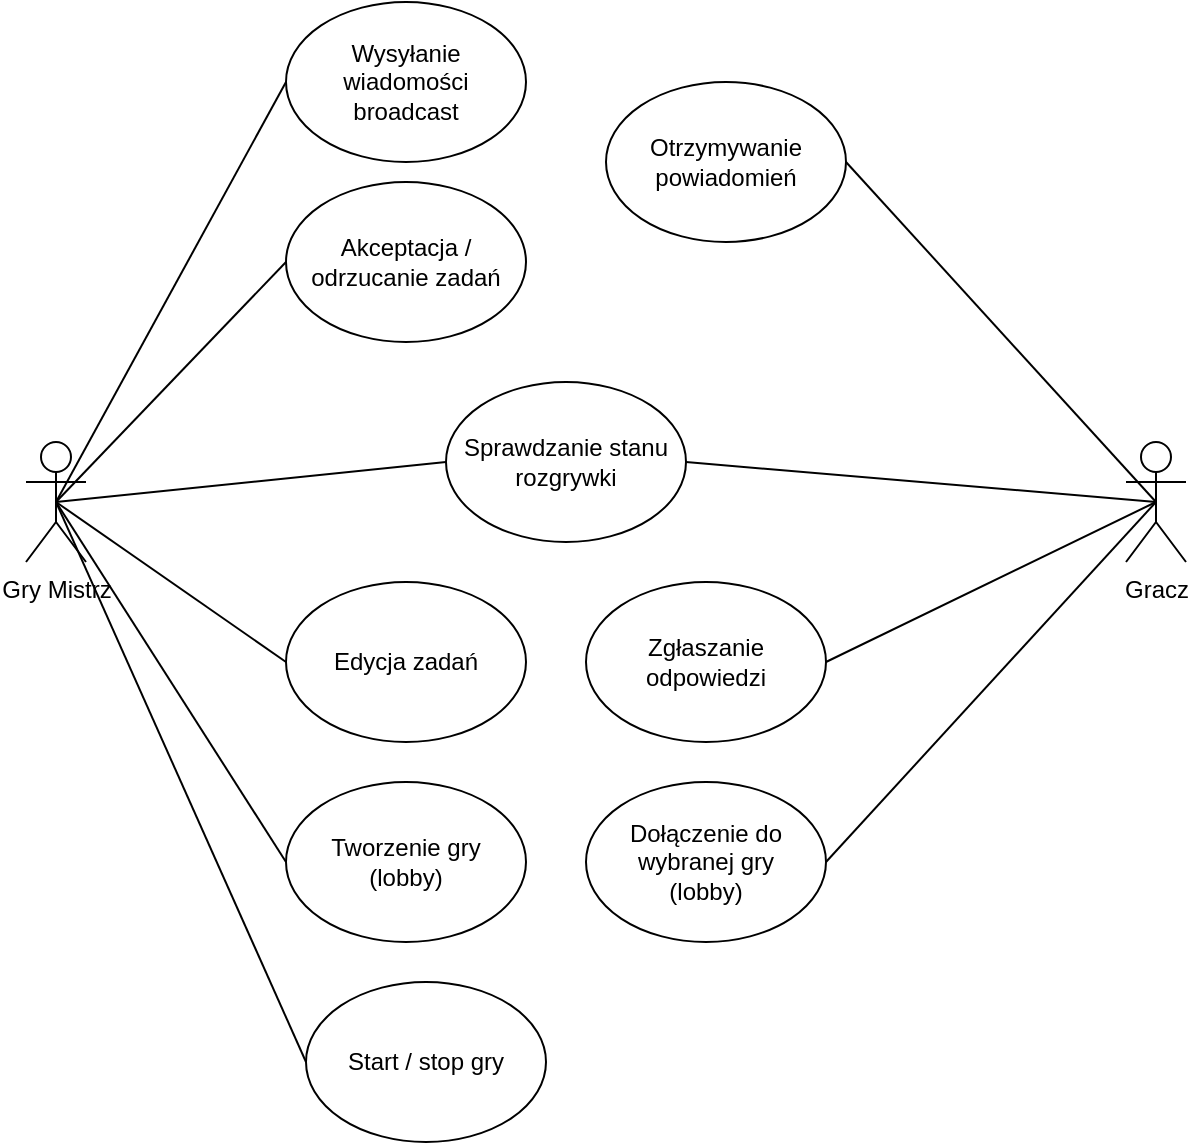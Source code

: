 <mxfile version="20.4.1" type="device"><diagram id="Lg4N15oUri7-MjoFGLZN" name="Page-1"><mxGraphModel dx="1102" dy="725" grid="1" gridSize="10" guides="1" tooltips="1" connect="1" arrows="1" fold="1" page="1" pageScale="1" pageWidth="1169" pageHeight="827" math="0" shadow="0"><root><mxCell id="0"/><mxCell id="1" parent="0"/><mxCell id="6VszviMpDZCYihZA9Zqd-1" value="Gracz" style="shape=umlActor;verticalLabelPosition=bottom;verticalAlign=top;html=1;outlineConnect=0;" vertex="1" parent="1"><mxGeometry x="690" y="340" width="30" height="60" as="geometry"/></mxCell><mxCell id="6VszviMpDZCYihZA9Zqd-2" value="Gry Mistrz" style="shape=umlActor;verticalLabelPosition=bottom;verticalAlign=top;html=1;outlineConnect=0;" vertex="1" parent="1"><mxGeometry x="140" y="340" width="30" height="60" as="geometry"/></mxCell><mxCell id="6VszviMpDZCYihZA9Zqd-3" value="&lt;div&gt;Tworzenie gry &lt;br&gt;&lt;/div&gt;&lt;div&gt;(lobby)&lt;/div&gt;" style="ellipse;whiteSpace=wrap;html=1;" vertex="1" parent="1"><mxGeometry x="270" y="510" width="120" height="80" as="geometry"/></mxCell><mxCell id="6VszviMpDZCYihZA9Zqd-4" value="" style="endArrow=none;html=1;rounded=0;exitX=0;exitY=0.5;exitDx=0;exitDy=0;entryX=0.5;entryY=0.5;entryDx=0;entryDy=0;entryPerimeter=0;" edge="1" parent="1" source="6VszviMpDZCYihZA9Zqd-3" target="6VszviMpDZCYihZA9Zqd-2"><mxGeometry width="50" height="50" relative="1" as="geometry"><mxPoint x="300" y="300" as="sourcePoint"/><mxPoint x="350" y="250" as="targetPoint"/></mxGeometry></mxCell><mxCell id="6VszviMpDZCYihZA9Zqd-5" value="&amp;nbsp;" style="text;whiteSpace=wrap;html=1;" vertex="1" parent="1"><mxGeometry x="360" y="460" width="40" height="40" as="geometry"/></mxCell><mxCell id="6VszviMpDZCYihZA9Zqd-6" value="Edycja zadań" style="ellipse;whiteSpace=wrap;html=1;" vertex="1" parent="1"><mxGeometry x="270" y="410" width="120" height="80" as="geometry"/></mxCell><mxCell id="6VszviMpDZCYihZA9Zqd-7" value="" style="endArrow=none;html=1;rounded=0;exitX=0;exitY=0.5;exitDx=0;exitDy=0;entryX=0.5;entryY=0.5;entryDx=0;entryDy=0;entryPerimeter=0;" edge="1" parent="1" source="6VszviMpDZCYihZA9Zqd-6" target="6VszviMpDZCYihZA9Zqd-2"><mxGeometry width="50" height="50" relative="1" as="geometry"><mxPoint x="390" y="430" as="sourcePoint"/><mxPoint x="440" y="380" as="targetPoint"/></mxGeometry></mxCell><mxCell id="6VszviMpDZCYihZA9Zqd-8" value="Start / stop gry" style="ellipse;whiteSpace=wrap;html=1;" vertex="1" parent="1"><mxGeometry x="280" y="610" width="120" height="80" as="geometry"/></mxCell><mxCell id="6VszviMpDZCYihZA9Zqd-9" value="" style="endArrow=none;html=1;rounded=0;entryX=0;entryY=0.5;entryDx=0;entryDy=0;exitX=0.5;exitY=0.5;exitDx=0;exitDy=0;exitPerimeter=0;" edge="1" parent="1" source="6VszviMpDZCYihZA9Zqd-2" target="6VszviMpDZCYihZA9Zqd-8"><mxGeometry width="50" height="50" relative="1" as="geometry"><mxPoint x="470" y="450" as="sourcePoint"/><mxPoint x="520" y="400" as="targetPoint"/></mxGeometry></mxCell><mxCell id="6VszviMpDZCYihZA9Zqd-10" value="Akceptacja / odrzucanie zadań" style="ellipse;whiteSpace=wrap;html=1;" vertex="1" parent="1"><mxGeometry x="270" y="210" width="120" height="80" as="geometry"/></mxCell><mxCell id="6VszviMpDZCYihZA9Zqd-11" value="" style="endArrow=none;html=1;rounded=0;entryX=0;entryY=0.5;entryDx=0;entryDy=0;exitX=0.5;exitY=0.5;exitDx=0;exitDy=0;exitPerimeter=0;" edge="1" parent="1" source="6VszviMpDZCYihZA9Zqd-2" target="6VszviMpDZCYihZA9Zqd-10"><mxGeometry width="50" height="50" relative="1" as="geometry"><mxPoint x="350" y="350" as="sourcePoint"/><mxPoint x="400" y="300" as="targetPoint"/></mxGeometry></mxCell><mxCell id="6VszviMpDZCYihZA9Zqd-12" value="Sprawdzanie stanu rozgrywki" style="ellipse;whiteSpace=wrap;html=1;" vertex="1" parent="1"><mxGeometry x="350" y="310" width="120" height="80" as="geometry"/></mxCell><mxCell id="6VszviMpDZCYihZA9Zqd-13" value="" style="endArrow=none;html=1;rounded=0;entryX=0;entryY=0.5;entryDx=0;entryDy=0;exitX=0.5;exitY=0.5;exitDx=0;exitDy=0;exitPerimeter=0;" edge="1" parent="1" source="6VszviMpDZCYihZA9Zqd-2" target="6VszviMpDZCYihZA9Zqd-12"><mxGeometry width="50" height="50" relative="1" as="geometry"><mxPoint x="350" y="440" as="sourcePoint"/><mxPoint x="400" y="390" as="targetPoint"/></mxGeometry></mxCell><mxCell id="6VszviMpDZCYihZA9Zqd-14" value="Wysyłanie wiadomości broadcast" style="ellipse;whiteSpace=wrap;html=1;" vertex="1" parent="1"><mxGeometry x="270" y="120" width="120" height="80" as="geometry"/></mxCell><mxCell id="6VszviMpDZCYihZA9Zqd-15" value="" style="endArrow=none;html=1;rounded=0;entryX=0;entryY=0.5;entryDx=0;entryDy=0;exitX=0.5;exitY=0.5;exitDx=0;exitDy=0;exitPerimeter=0;" edge="1" parent="1" source="6VszviMpDZCYihZA9Zqd-2" target="6VszviMpDZCYihZA9Zqd-14"><mxGeometry width="50" height="50" relative="1" as="geometry"><mxPoint x="160" y="370" as="sourcePoint"/><mxPoint x="400" y="330" as="targetPoint"/></mxGeometry></mxCell><mxCell id="6VszviMpDZCYihZA9Zqd-16" value="&lt;div&gt;Dołączenie do wybranej gry&lt;/div&gt;&lt;div&gt;(lobby)&lt;br&gt;&lt;/div&gt;" style="ellipse;whiteSpace=wrap;html=1;" vertex="1" parent="1"><mxGeometry x="420" y="510" width="120" height="80" as="geometry"/></mxCell><mxCell id="6VszviMpDZCYihZA9Zqd-17" value="" style="endArrow=none;html=1;rounded=0;entryX=1;entryY=0.5;entryDx=0;entryDy=0;exitX=0.5;exitY=0.5;exitDx=0;exitDy=0;exitPerimeter=0;" edge="1" parent="1" source="6VszviMpDZCYihZA9Zqd-1" target="6VszviMpDZCYihZA9Zqd-16"><mxGeometry width="50" height="50" relative="1" as="geometry"><mxPoint x="380" y="390" as="sourcePoint"/><mxPoint x="430" y="340" as="targetPoint"/></mxGeometry></mxCell><mxCell id="6VszviMpDZCYihZA9Zqd-18" value="Zgłaszanie odpowiedzi" style="ellipse;whiteSpace=wrap;html=1;" vertex="1" parent="1"><mxGeometry x="420" y="410" width="120" height="80" as="geometry"/></mxCell><mxCell id="6VszviMpDZCYihZA9Zqd-19" value="" style="endArrow=none;html=1;rounded=0;entryX=0.5;entryY=0.5;entryDx=0;entryDy=0;entryPerimeter=0;exitX=1;exitY=0.5;exitDx=0;exitDy=0;" edge="1" parent="1" source="6VszviMpDZCYihZA9Zqd-12" target="6VszviMpDZCYihZA9Zqd-1"><mxGeometry width="50" height="50" relative="1" as="geometry"><mxPoint x="470" y="410" as="sourcePoint"/><mxPoint x="520" y="360" as="targetPoint"/></mxGeometry></mxCell><mxCell id="6VszviMpDZCYihZA9Zqd-20" value="" style="endArrow=none;html=1;rounded=0;entryX=0.5;entryY=0.5;entryDx=0;entryDy=0;entryPerimeter=0;exitX=1;exitY=0.5;exitDx=0;exitDy=0;" edge="1" parent="1" source="6VszviMpDZCYihZA9Zqd-18" target="6VszviMpDZCYihZA9Zqd-1"><mxGeometry width="50" height="50" relative="1" as="geometry"><mxPoint x="470" y="410" as="sourcePoint"/><mxPoint x="520" y="360" as="targetPoint"/></mxGeometry></mxCell><mxCell id="6VszviMpDZCYihZA9Zqd-21" value="Otrzymywanie powiadomień " style="ellipse;whiteSpace=wrap;html=1;" vertex="1" parent="1"><mxGeometry x="430" y="160" width="120" height="80" as="geometry"/></mxCell><mxCell id="6VszviMpDZCYihZA9Zqd-23" value="" style="endArrow=none;html=1;rounded=0;entryX=1;entryY=0.5;entryDx=0;entryDy=0;exitX=0.5;exitY=0.5;exitDx=0;exitDy=0;exitPerimeter=0;" edge="1" parent="1" source="6VszviMpDZCYihZA9Zqd-1" target="6VszviMpDZCYihZA9Zqd-21"><mxGeometry width="50" height="50" relative="1" as="geometry"><mxPoint x="470" y="410" as="sourcePoint"/><mxPoint x="520" y="360" as="targetPoint"/></mxGeometry></mxCell></root></mxGraphModel></diagram></mxfile>